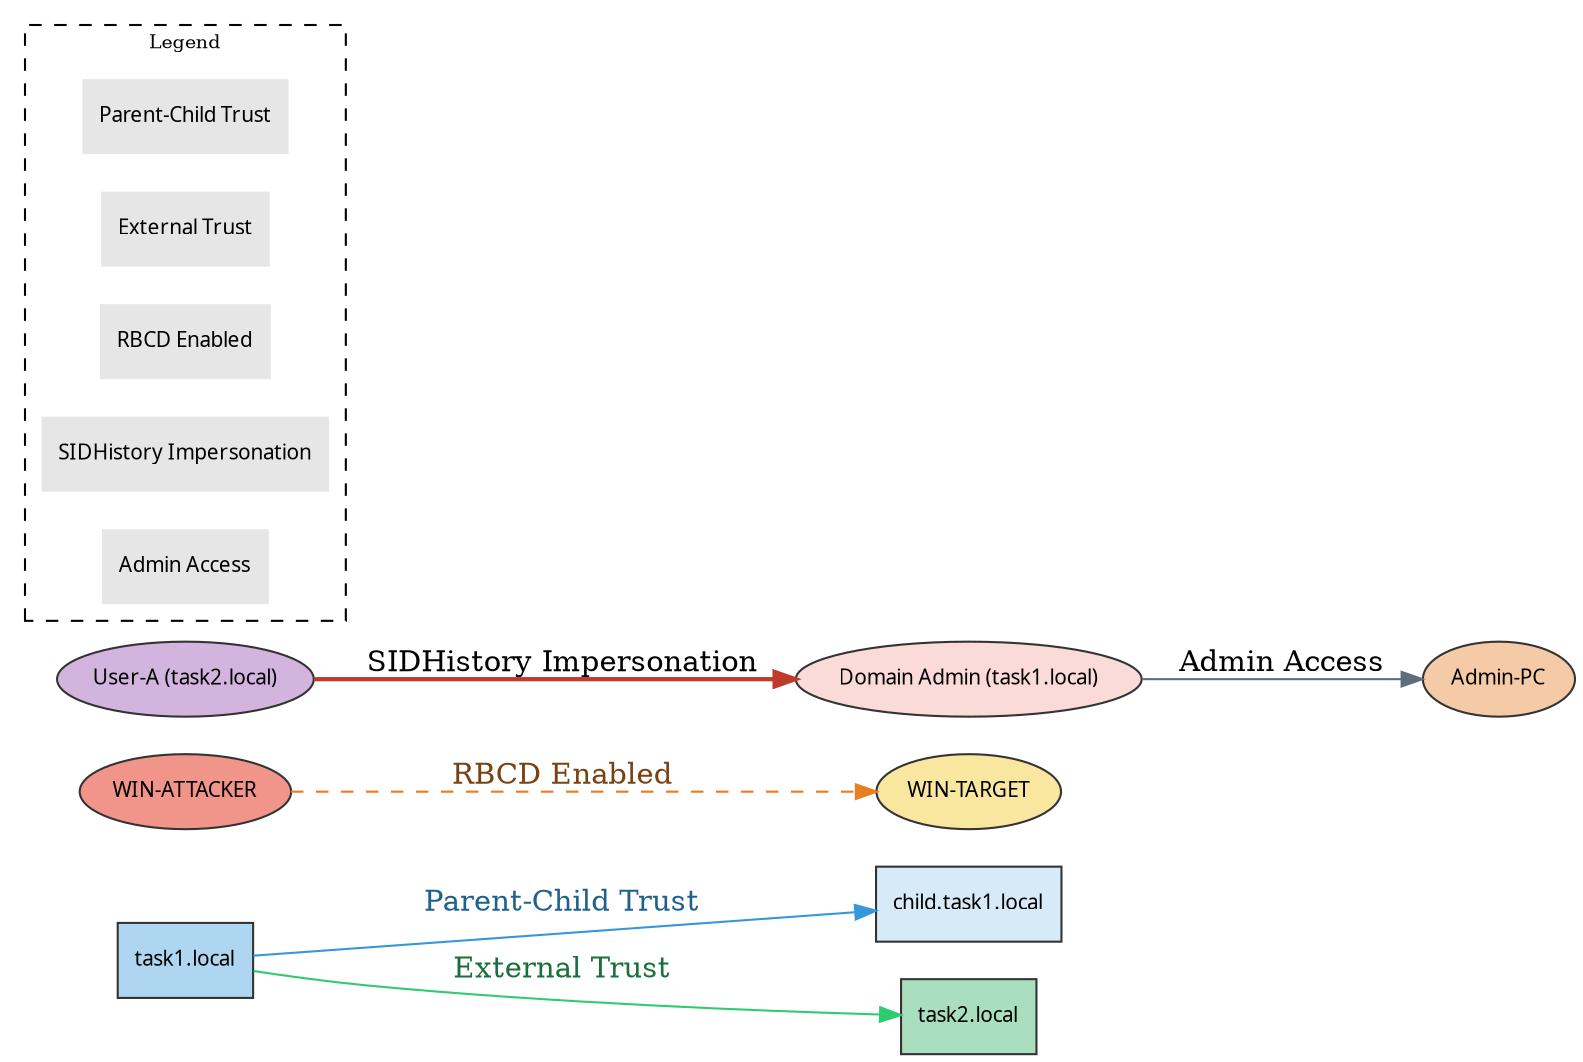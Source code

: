 digraph AD_Trust_Path {
    rankdir=LR;
    bgcolor="#FFFFFF";
    node [shape=box, style=filled, fontname="Segoe UI", fontsize=10, color="#333333", fillcolor="#E6E6E6"];

    // Domain Nodes
    "task1.local" [fillcolor="#AED6F1"];
    "child.task1.local" [fillcolor="#D6EAF8"];
    "task2.local" [fillcolor="#A9DFBF"];

    // Workstations / Hosts
    "WIN-ATTACKER" [shape=ellipse, fillcolor="#F1948A"];
    "WIN-TARGET" [shape=ellipse, fillcolor="#F9E79F"];

    // Trust Relationships
    "task1.local" -> "child.task1.local" [label="Parent-Child Trust", color="#3498DB", fontcolor="#1F618D"];
    "task1.local" -> "task2.local" [label="External Trust", color="#2ECC71", fontcolor="#196F3D"];

    // RBCD (Resource-Based Constrained Delegation)
    "WIN-ATTACKER" -> "WIN-TARGET" [label="RBCD Enabled", color="#E67E22", fontcolor="#784212", style=dashed];

    // SIDHistory Abuse
    "User-A (task2.local)" [shape=ellipse, fillcolor="#D2B4DE"];
    "Domain Admin (task1.local)" [shape=ellipse, fillcolor="#FADBD8"];
    "User-A (task2.local)" -> "Domain Admin (task1.local)" [label="SIDHistory Impersonation", color="#C0392B", style=bold];

    // Admin Delegation
    "Admin-PC" [shape=ellipse, fillcolor="#F5CBA7"];
    "Domain Admin (task1.local)" -> "Admin-PC" [label="Admin Access", color="#5D6D7E", style=solid];

    // Legend
    subgraph cluster_legend {
        label="Legend";
        style=dashed;
        fontsize=9;
        "Parent-Child Trust" [shape=plaintext];
        "External Trust" [shape=plaintext];
        "RBCD Enabled" [shape=plaintext];
        "SIDHistory Impersonation" [shape=plaintext];
        "Admin Access" [shape=plaintext];
    }
}

